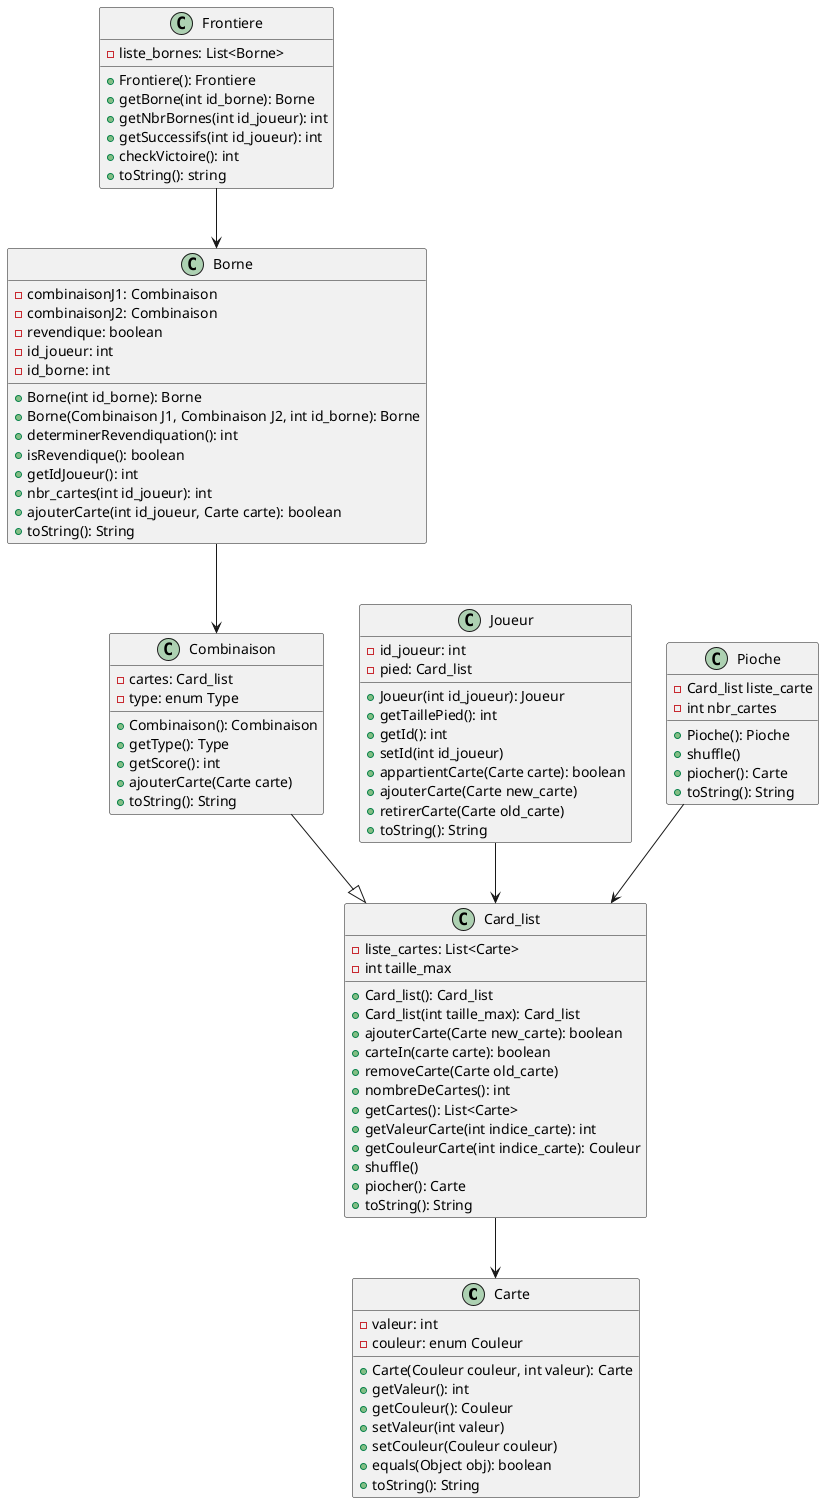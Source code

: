 @startuml model

class Carte{
    - valeur: int
    - couleur: enum Couleur
    + Carte(Couleur couleur, int valeur): Carte
    + getValeur(): int
    + getCouleur(): Couleur
    + setValeur(int valeur)
    + setCouleur(Couleur couleur)
    + equals(Object obj): boolean
    + toString(): String
}

class Combinaison{
    - cartes: Card_list
    - type: enum Type

    + Combinaison(): Combinaison 
    + getType(): Type 
    + getScore(): int 
    + ajouterCarte(Carte carte)
    + toString(): String
}


class Joueur{
    - id_joueur: int
    - pied: Card_list
    + Joueur(int id_joueur): Joueur
    + getTaillePied(): int
    + getId(): int
    + setId(int id_joueur)
    + appartientCarte(Carte carte): boolean
    + ajouterCarte(Carte new_carte)
    + retirerCarte(Carte old_carte)
    + toString(): String
}


class Card_list{
    - liste_cartes: List<Carte>
    - int taille_max
    + Card_list(): Card_list
    + Card_list(int taille_max): Card_list
    + ajouterCarte(Carte new_carte): boolean
    + carteIn(carte carte): boolean
    + removeCarte(Carte old_carte)
    + nombreDeCartes(): int 
    + getCartes(): List<Carte> 
    + getValeurCarte(int indice_carte): int
    + getCouleurCarte(int indice_carte): Couleur
    + shuffle()
    + piocher(): Carte
    + toString(): String   
}

class Borne{
    - combinaisonJ1: Combinaison
    - combinaisonJ2: Combinaison
    - revendique: boolean
    - id_joueur: int
    - id_borne: int
    + Borne(int id_borne): Borne
    + Borne(Combinaison J1, Combinaison J2, int id_borne): Borne
    + determinerRevendiquation(): int
    + isRevendique(): boolean
    + getIdJoueur(): int
    + nbr_cartes(int id_joueur): int
    + ajouterCarte(int id_joueur, Carte carte): boolean
    + toString(): String
}

class Frontiere{
    - liste_bornes: List<Borne>
    + Frontiere(): Frontiere
    + getBorne(int id_borne): Borne
    + getNbrBornes(int id_joueur): int
    + getSuccessifs(int id_joueur): int
    + checkVictoire(): int
    + toString(): string
}


class Pioche{
    - Card_list liste_carte
    - int nbr_cartes
    + Pioche(): Pioche
    + shuffle()
    + piocher(): Carte
    + toString(): String

}

Combinaison --|> Card_list
Joueur --> Card_list
Card_list --> Carte
Borne --> Combinaison
Frontiere --> Borne
Pioche --> Card_list


@enduml

